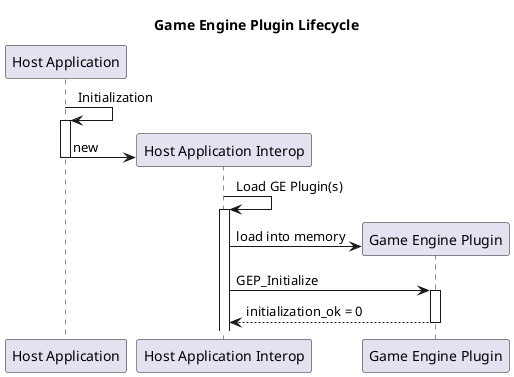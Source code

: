 @startuml

title "Game Engine Plugin Lifecycle"

participant "Host Application" as HA

HA -> HA: Initialization
activate HA

create participant "Host Application Interop" as HAI
HA -> HAI: new

deactivate HA

HAI -> HAI: Load GE Plugin(s)
activate HAI

create participant "Game Engine Plugin" as GEP
HAI -> GEP: load into memory
HAI -> GEP: GEP_Initialize
activate GEP
GEP --> HAI: initialization_ok = 0
deactivate GEP





@enduml